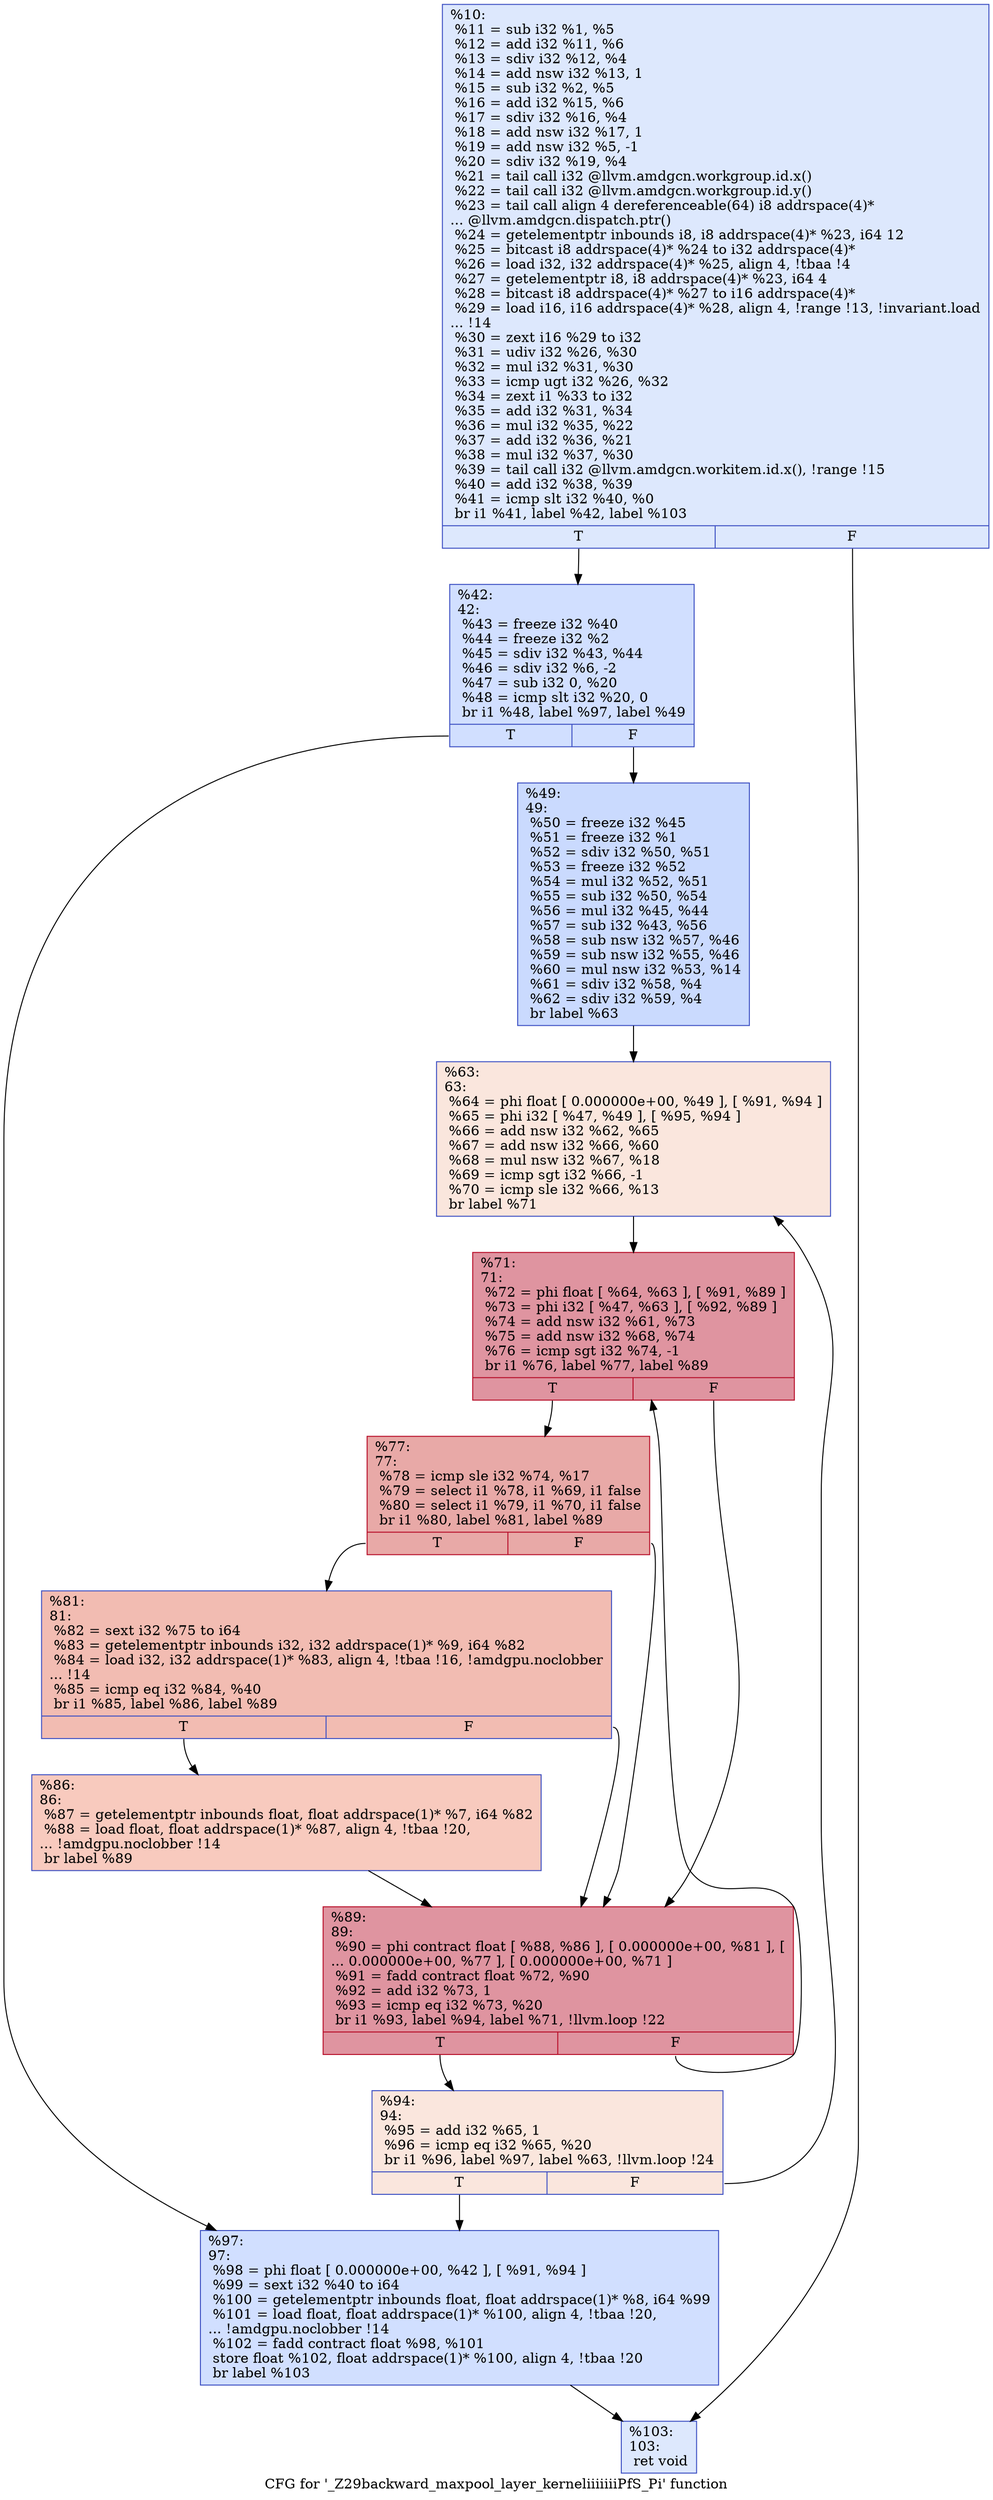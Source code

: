 digraph "CFG for '_Z29backward_maxpool_layer_kerneliiiiiiiPfS_Pi' function" {
	label="CFG for '_Z29backward_maxpool_layer_kerneliiiiiiiPfS_Pi' function";

	Node0x64df370 [shape=record,color="#3d50c3ff", style=filled, fillcolor="#b2ccfb70",label="{%10:\l  %11 = sub i32 %1, %5\l  %12 = add i32 %11, %6\l  %13 = sdiv i32 %12, %4\l  %14 = add nsw i32 %13, 1\l  %15 = sub i32 %2, %5\l  %16 = add i32 %15, %6\l  %17 = sdiv i32 %16, %4\l  %18 = add nsw i32 %17, 1\l  %19 = add nsw i32 %5, -1\l  %20 = sdiv i32 %19, %4\l  %21 = tail call i32 @llvm.amdgcn.workgroup.id.x()\l  %22 = tail call i32 @llvm.amdgcn.workgroup.id.y()\l  %23 = tail call align 4 dereferenceable(64) i8 addrspace(4)*\l... @llvm.amdgcn.dispatch.ptr()\l  %24 = getelementptr inbounds i8, i8 addrspace(4)* %23, i64 12\l  %25 = bitcast i8 addrspace(4)* %24 to i32 addrspace(4)*\l  %26 = load i32, i32 addrspace(4)* %25, align 4, !tbaa !4\l  %27 = getelementptr i8, i8 addrspace(4)* %23, i64 4\l  %28 = bitcast i8 addrspace(4)* %27 to i16 addrspace(4)*\l  %29 = load i16, i16 addrspace(4)* %28, align 4, !range !13, !invariant.load\l... !14\l  %30 = zext i16 %29 to i32\l  %31 = udiv i32 %26, %30\l  %32 = mul i32 %31, %30\l  %33 = icmp ugt i32 %26, %32\l  %34 = zext i1 %33 to i32\l  %35 = add i32 %31, %34\l  %36 = mul i32 %35, %22\l  %37 = add i32 %36, %21\l  %38 = mul i32 %37, %30\l  %39 = tail call i32 @llvm.amdgcn.workitem.id.x(), !range !15\l  %40 = add i32 %38, %39\l  %41 = icmp slt i32 %40, %0\l  br i1 %41, label %42, label %103\l|{<s0>T|<s1>F}}"];
	Node0x64df370:s0 -> Node0x64e30a0;
	Node0x64df370:s1 -> Node0x64e3130;
	Node0x64e30a0 [shape=record,color="#3d50c3ff", style=filled, fillcolor="#96b7ff70",label="{%42:\l42:                                               \l  %43 = freeze i32 %40\l  %44 = freeze i32 %2\l  %45 = sdiv i32 %43, %44\l  %46 = sdiv i32 %6, -2\l  %47 = sub i32 0, %20\l  %48 = icmp slt i32 %20, 0\l  br i1 %48, label %97, label %49\l|{<s0>T|<s1>F}}"];
	Node0x64e30a0:s0 -> Node0x64e35c0;
	Node0x64e30a0:s1 -> Node0x64e3610;
	Node0x64e3610 [shape=record,color="#3d50c3ff", style=filled, fillcolor="#88abfd70",label="{%49:\l49:                                               \l  %50 = freeze i32 %45\l  %51 = freeze i32 %1\l  %52 = sdiv i32 %50, %51\l  %53 = freeze i32 %52\l  %54 = mul i32 %52, %51\l  %55 = sub i32 %50, %54\l  %56 = mul i32 %45, %44\l  %57 = sub i32 %43, %56\l  %58 = sub nsw i32 %57, %46\l  %59 = sub nsw i32 %55, %46\l  %60 = mul nsw i32 %53, %14\l  %61 = sdiv i32 %58, %4\l  %62 = sdiv i32 %59, %4\l  br label %63\l}"];
	Node0x64e3610 -> Node0x64e3e40;
	Node0x64e3e40 [shape=record,color="#3d50c3ff", style=filled, fillcolor="#f3c7b170",label="{%63:\l63:                                               \l  %64 = phi float [ 0.000000e+00, %49 ], [ %91, %94 ]\l  %65 = phi i32 [ %47, %49 ], [ %95, %94 ]\l  %66 = add nsw i32 %62, %65\l  %67 = add nsw i32 %66, %60\l  %68 = mul nsw i32 %67, %18\l  %69 = icmp sgt i32 %66, -1\l  %70 = icmp sle i32 %66, %13\l  br label %71\l}"];
	Node0x64e3e40 -> Node0x64e29c0;
	Node0x64e29c0 [shape=record,color="#b70d28ff", style=filled, fillcolor="#b70d2870",label="{%71:\l71:                                               \l  %72 = phi float [ %64, %63 ], [ %91, %89 ]\l  %73 = phi i32 [ %47, %63 ], [ %92, %89 ]\l  %74 = add nsw i32 %61, %73\l  %75 = add nsw i32 %68, %74\l  %76 = icmp sgt i32 %74, -1\l  br i1 %76, label %77, label %89\l|{<s0>T|<s1>F}}"];
	Node0x64e29c0:s0 -> Node0x64e5590;
	Node0x64e29c0:s1 -> Node0x64e51c0;
	Node0x64e5590 [shape=record,color="#b70d28ff", style=filled, fillcolor="#ca3b3770",label="{%77:\l77:                                               \l  %78 = icmp sle i32 %74, %17\l  %79 = select i1 %78, i1 %69, i1 false\l  %80 = select i1 %79, i1 %70, i1 false\l  br i1 %80, label %81, label %89\l|{<s0>T|<s1>F}}"];
	Node0x64e5590:s0 -> Node0x64e58f0;
	Node0x64e5590:s1 -> Node0x64e51c0;
	Node0x64e58f0 [shape=record,color="#3d50c3ff", style=filled, fillcolor="#e1675170",label="{%81:\l81:                                               \l  %82 = sext i32 %75 to i64\l  %83 = getelementptr inbounds i32, i32 addrspace(1)* %9, i64 %82\l  %84 = load i32, i32 addrspace(1)* %83, align 4, !tbaa !16, !amdgpu.noclobber\l... !14\l  %85 = icmp eq i32 %84, %40\l  br i1 %85, label %86, label %89\l|{<s0>T|<s1>F}}"];
	Node0x64e58f0:s0 -> Node0x64e63c0;
	Node0x64e58f0:s1 -> Node0x64e51c0;
	Node0x64e63c0 [shape=record,color="#3d50c3ff", style=filled, fillcolor="#ef886b70",label="{%86:\l86:                                               \l  %87 = getelementptr inbounds float, float addrspace(1)* %7, i64 %82\l  %88 = load float, float addrspace(1)* %87, align 4, !tbaa !20,\l... !amdgpu.noclobber !14\l  br label %89\l}"];
	Node0x64e63c0 -> Node0x64e51c0;
	Node0x64e51c0 [shape=record,color="#b70d28ff", style=filled, fillcolor="#b70d2870",label="{%89:\l89:                                               \l  %90 = phi contract float [ %88, %86 ], [ 0.000000e+00, %81 ], [\l... 0.000000e+00, %77 ], [ 0.000000e+00, %71 ]\l  %91 = fadd contract float %72, %90\l  %92 = add i32 %73, 1\l  %93 = icmp eq i32 %73, %20\l  br i1 %93, label %94, label %71, !llvm.loop !22\l|{<s0>T|<s1>F}}"];
	Node0x64e51c0:s0 -> Node0x64e4980;
	Node0x64e51c0:s1 -> Node0x64e29c0;
	Node0x64e4980 [shape=record,color="#3d50c3ff", style=filled, fillcolor="#f3c7b170",label="{%94:\l94:                                               \l  %95 = add i32 %65, 1\l  %96 = icmp eq i32 %65, %20\l  br i1 %96, label %97, label %63, !llvm.loop !24\l|{<s0>T|<s1>F}}"];
	Node0x64e4980:s0 -> Node0x64e35c0;
	Node0x64e4980:s1 -> Node0x64e3e40;
	Node0x64e35c0 [shape=record,color="#3d50c3ff", style=filled, fillcolor="#96b7ff70",label="{%97:\l97:                                               \l  %98 = phi float [ 0.000000e+00, %42 ], [ %91, %94 ]\l  %99 = sext i32 %40 to i64\l  %100 = getelementptr inbounds float, float addrspace(1)* %8, i64 %99\l  %101 = load float, float addrspace(1)* %100, align 4, !tbaa !20,\l... !amdgpu.noclobber !14\l  %102 = fadd contract float %98, %101\l  store float %102, float addrspace(1)* %100, align 4, !tbaa !20\l  br label %103\l}"];
	Node0x64e35c0 -> Node0x64e3130;
	Node0x64e3130 [shape=record,color="#3d50c3ff", style=filled, fillcolor="#b2ccfb70",label="{%103:\l103:                                              \l  ret void\l}"];
}
